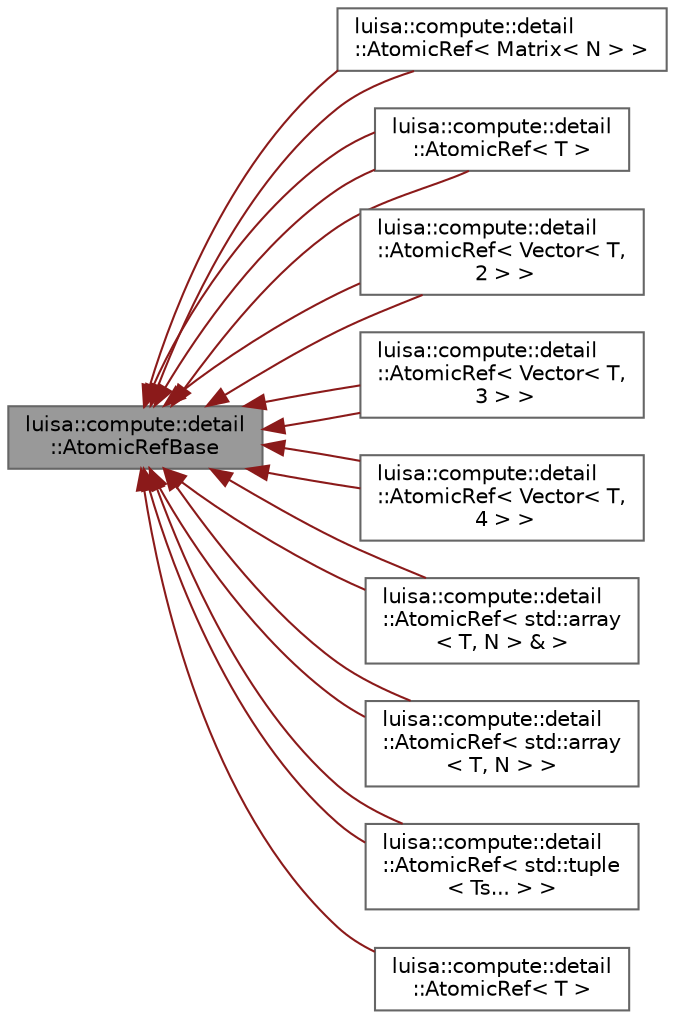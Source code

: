 digraph "luisa::compute::detail::AtomicRefBase"
{
 // LATEX_PDF_SIZE
  bgcolor="transparent";
  edge [fontname=Helvetica,fontsize=10,labelfontname=Helvetica,labelfontsize=10];
  node [fontname=Helvetica,fontsize=10,shape=box,height=0.2,width=0.4];
  rankdir="LR";
  Node1 [id="Node000001",label="luisa::compute::detail\l::AtomicRefBase",height=0.2,width=0.4,color="gray40", fillcolor="grey60", style="filled", fontcolor="black",tooltip=" "];
  Node1 -> Node2 [id="edge1_Node000001_Node000002",dir="back",color="firebrick4",style="solid",tooltip=" "];
  Node2 [id="Node000002",label="luisa::compute::detail\l::AtomicRef\< Matrix\< N \> \>",height=0.2,width=0.4,color="gray40", fillcolor="white", style="filled",URL="$classluisa_1_1compute_1_1detail_1_1_atomic_ref_3_01_matrix_3_01_n_01_4_01_4.html",tooltip=" "];
  Node1 -> Node3 [id="edge2_Node000001_Node000003",dir="back",color="firebrick4",style="solid",tooltip=" "];
  Node3 [id="Node000003",label="luisa::compute::detail\l::AtomicRef\< T \>",height=0.2,width=0.4,color="gray40", fillcolor="white", style="filled",URL="$classluisa_1_1compute_1_1detail_1_1_atomic_ref_3_01_t_01_4.html",tooltip=" "];
  Node1 -> Node4 [id="edge3_Node000001_Node000004",dir="back",color="firebrick4",style="solid",tooltip=" "];
  Node4 [id="Node000004",label="luisa::compute::detail\l::AtomicRef\< Vector\< T,\l 2 \> \>",height=0.2,width=0.4,color="gray40", fillcolor="white", style="filled",URL="$classluisa_1_1compute_1_1detail_1_1_atomic_ref_3_01_vector_3_01_t_00_012_01_4_01_4.html",tooltip=" "];
  Node1 -> Node5 [id="edge4_Node000001_Node000005",dir="back",color="firebrick4",style="solid",tooltip=" "];
  Node5 [id="Node000005",label="luisa::compute::detail\l::AtomicRef\< Vector\< T,\l 3 \> \>",height=0.2,width=0.4,color="gray40", fillcolor="white", style="filled",URL="$classluisa_1_1compute_1_1detail_1_1_atomic_ref_3_01_vector_3_01_t_00_013_01_4_01_4.html",tooltip=" "];
  Node1 -> Node6 [id="edge5_Node000001_Node000006",dir="back",color="firebrick4",style="solid",tooltip=" "];
  Node6 [id="Node000006",label="luisa::compute::detail\l::AtomicRef\< Vector\< T,\l 4 \> \>",height=0.2,width=0.4,color="gray40", fillcolor="white", style="filled",URL="$classluisa_1_1compute_1_1detail_1_1_atomic_ref_3_01_vector_3_01_t_00_014_01_4_01_4.html",tooltip=" "];
  Node1 -> Node7 [id="edge6_Node000001_Node000007",dir="back",color="firebrick4",style="solid",tooltip=" "];
  Node7 [id="Node000007",label="luisa::compute::detail\l::AtomicRef\< std::array\l\< T, N \> & \>",height=0.2,width=0.4,color="gray40", fillcolor="white", style="filled",URL="$classluisa_1_1compute_1_1detail_1_1_atomic_ref_3_01std_1_1array_3_01_t_00_01_n_01_4_01_6_01_4.html",tooltip=" "];
  Node1 -> Node8 [id="edge7_Node000001_Node000008",dir="back",color="firebrick4",style="solid",tooltip=" "];
  Node8 [id="Node000008",label="luisa::compute::detail\l::AtomicRef\< std::array\l\< T, N \> \>",height=0.2,width=0.4,color="gray40", fillcolor="white", style="filled",URL="$classluisa_1_1compute_1_1detail_1_1_atomic_ref_3_01std_1_1array_3_01_t_00_01_n_01_4_01_4.html",tooltip=" "];
  Node1 -> Node9 [id="edge8_Node000001_Node000009",dir="back",color="firebrick4",style="solid",tooltip=" "];
  Node9 [id="Node000009",label="luisa::compute::detail\l::AtomicRef\< std::tuple\l\< Ts... \> \>",height=0.2,width=0.4,color="gray40", fillcolor="white", style="filled",URL="$classluisa_1_1compute_1_1detail_1_1_atomic_ref_3_01std_1_1tuple_3_01_ts_8_8_8_01_4_01_4.html",tooltip=" "];
  Node1 -> Node10 [id="edge9_Node000001_Node000010",dir="back",color="firebrick4",style="solid",tooltip=" "];
  Node10 [id="Node000010",label="luisa::compute::detail\l::AtomicRef\< T \>",height=0.2,width=0.4,color="gray40", fillcolor="white", style="filled",URL="$classluisa_1_1compute_1_1detail_1_1_atomic_ref.html",tooltip=" "];
  Node1 -> Node2 [id="edge10_Node000001_Node000002",dir="back",color="firebrick4",style="solid",tooltip=" "];
  Node1 -> Node3 [id="edge11_Node000001_Node000003",dir="back",color="firebrick4",style="solid",tooltip=" "];
  Node1 -> Node3 [id="edge12_Node000001_Node000003",dir="back",color="firebrick4",style="solid",tooltip=" "];
  Node1 -> Node4 [id="edge13_Node000001_Node000004",dir="back",color="firebrick4",style="solid",tooltip=" "];
  Node1 -> Node5 [id="edge14_Node000001_Node000005",dir="back",color="firebrick4",style="solid",tooltip=" "];
  Node1 -> Node6 [id="edge15_Node000001_Node000006",dir="back",color="firebrick4",style="solid",tooltip=" "];
  Node1 -> Node7 [id="edge16_Node000001_Node000007",dir="back",color="firebrick4",style="solid",tooltip=" "];
  Node1 -> Node8 [id="edge17_Node000001_Node000008",dir="back",color="firebrick4",style="solid",tooltip=" "];
  Node1 -> Node9 [id="edge18_Node000001_Node000009",dir="back",color="firebrick4",style="solid",tooltip=" "];
}
